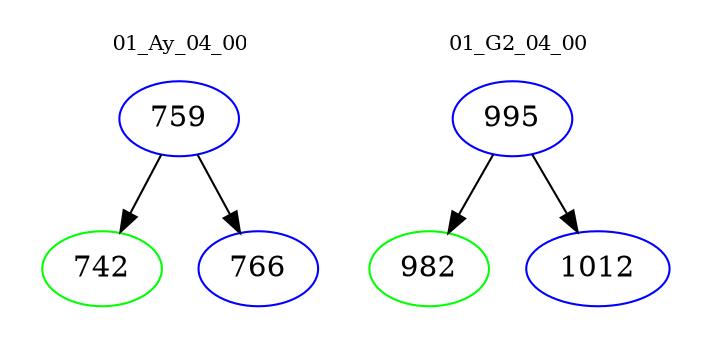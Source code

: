 digraph{
subgraph cluster_0 {
color = white
label = "01_Ay_04_00";
fontsize=10;
T0_759 [label="759", color="blue"]
T0_759 -> T0_742 [color="black"]
T0_742 [label="742", color="green"]
T0_759 -> T0_766 [color="black"]
T0_766 [label="766", color="blue"]
}
subgraph cluster_1 {
color = white
label = "01_G2_04_00";
fontsize=10;
T1_995 [label="995", color="blue"]
T1_995 -> T1_982 [color="black"]
T1_982 [label="982", color="green"]
T1_995 -> T1_1012 [color="black"]
T1_1012 [label="1012", color="blue"]
}
}
